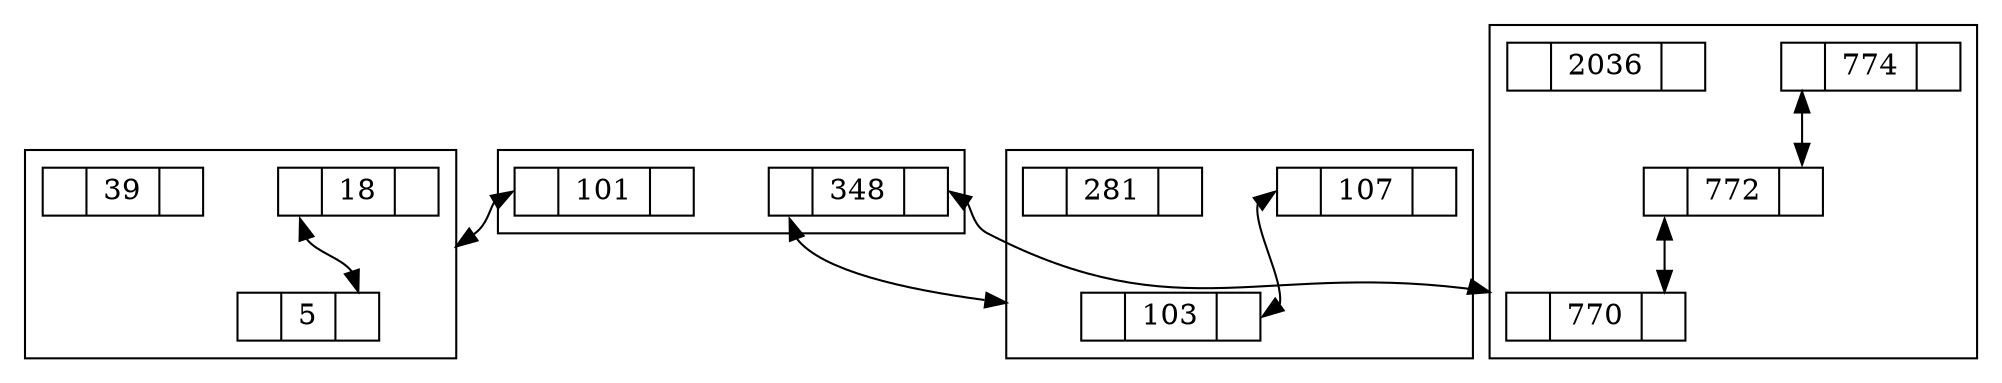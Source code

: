 digraph G {
	node [height=.1 shape=record]
	edge [dir=both]
	nodesep=0.5
	compound=true
	subgraph cluster_raiz {
		graph [rankdir=LR]
		nodo0_0 [label="<f0> |<f1>101|<f2>"]
	}
	subgraph "cluster_nodo1|nodo0_0I|0_contenedor" {
		graph [rankdir=LR]
		"nodo1|nodo0_0I|0" [label="<f0> |<f1>5|<f2>"]
	}
	subgraph "cluster_nodo1|nodo0_0I|0_contenedor" {
		graph [rankdir=LR]
		"nodo1|nodo0_0I|1" [label="<f0> |<f1>18|<f2>"]
	}
	"nodo1|nodo0_0I|1":f0 -> "nodo1|nodo0_0I|0":f2
	subgraph "cluster_nodo1|nodo0_0I|0_contenedor" {
		graph [rankdir=LR]
		"nodo1|nodo0_0I|2" [label="<f0> |<f1>39|<f2>"]
	}
	nodo0_0:f0 -> "nodo1|nodo0_0I|0" [lhead="cluster_nodo1|nodo0_0I|0_contenedor"]
	subgraph cluster_raiz {
		graph [rankdir=LR]
		nodo0_1 [label="<f0> |<f1>348|<f2>"]
	}
	subgraph "cluster_nodo1|nodo0_1I|0_contenedor" {
		graph [rankdir=LR]
		"nodo1|nodo0_1I|0" [label="<f0> |<f1>103|<f2>"]
	}
	subgraph "cluster_nodo1|nodo0_1I|0_contenedor" {
		graph [rankdir=LR]
		"nodo1|nodo0_1I|1" [label="<f0> |<f1>107|<f2>"]
	}
	"nodo1|nodo0_1I|1":f0 -> "nodo1|nodo0_1I|0":f2
	subgraph "cluster_nodo1|nodo0_1I|0_contenedor" {
		graph [rankdir=LR]
		"nodo1|nodo0_1I|2" [label="<f0> |<f1>281|<f2>"]
	}
	nodo0_1:f0 -> "nodo1|nodo0_1I|0" [lhead="cluster_nodo1|nodo0_1I|0_contenedor"]
	subgraph cluster_raiz {
		graph [rankdir=LR]
		nodo0_1 [label="<f0> |<f1>348|<f2>"]
	}
	subgraph "cluster_nodo1|nodo0_1D|0_contenedor" {
		graph [rankdir=LR]
		"nodo1|nodo0_1D|0" [label="<f0> |<f1>770|<f2>"]
	}
	subgraph "cluster_nodo1|nodo0_1D|0_contenedor" {
		graph [rankdir=LR]
		"nodo1|nodo0_1D|1" [label="<f0> |<f1>772|<f2>"]
	}
	"nodo1|nodo0_1D|1":f0 -> "nodo1|nodo0_1D|0":f2
	subgraph "cluster_nodo1|nodo0_1D|0_contenedor" {
		graph [rankdir=LR]
		"nodo1|nodo0_1D|2" [label="<f0> |<f1>774|<f2>"]
	}
	"nodo1|nodo0_1D|2":f0 -> "nodo1|nodo0_1D|1":f2
	subgraph "cluster_nodo1|nodo0_1D|0_contenedor" {
		graph [rankdir=LR]
		"nodo1|nodo0_1D|3" [label="<f0> |<f1>2036|<f2>"]
	}
	nodo0_1:f2 -> "nodo1|nodo0_1D|0" [lhead="cluster_nodo1|nodo0_1D|0_contenedor"]
}
